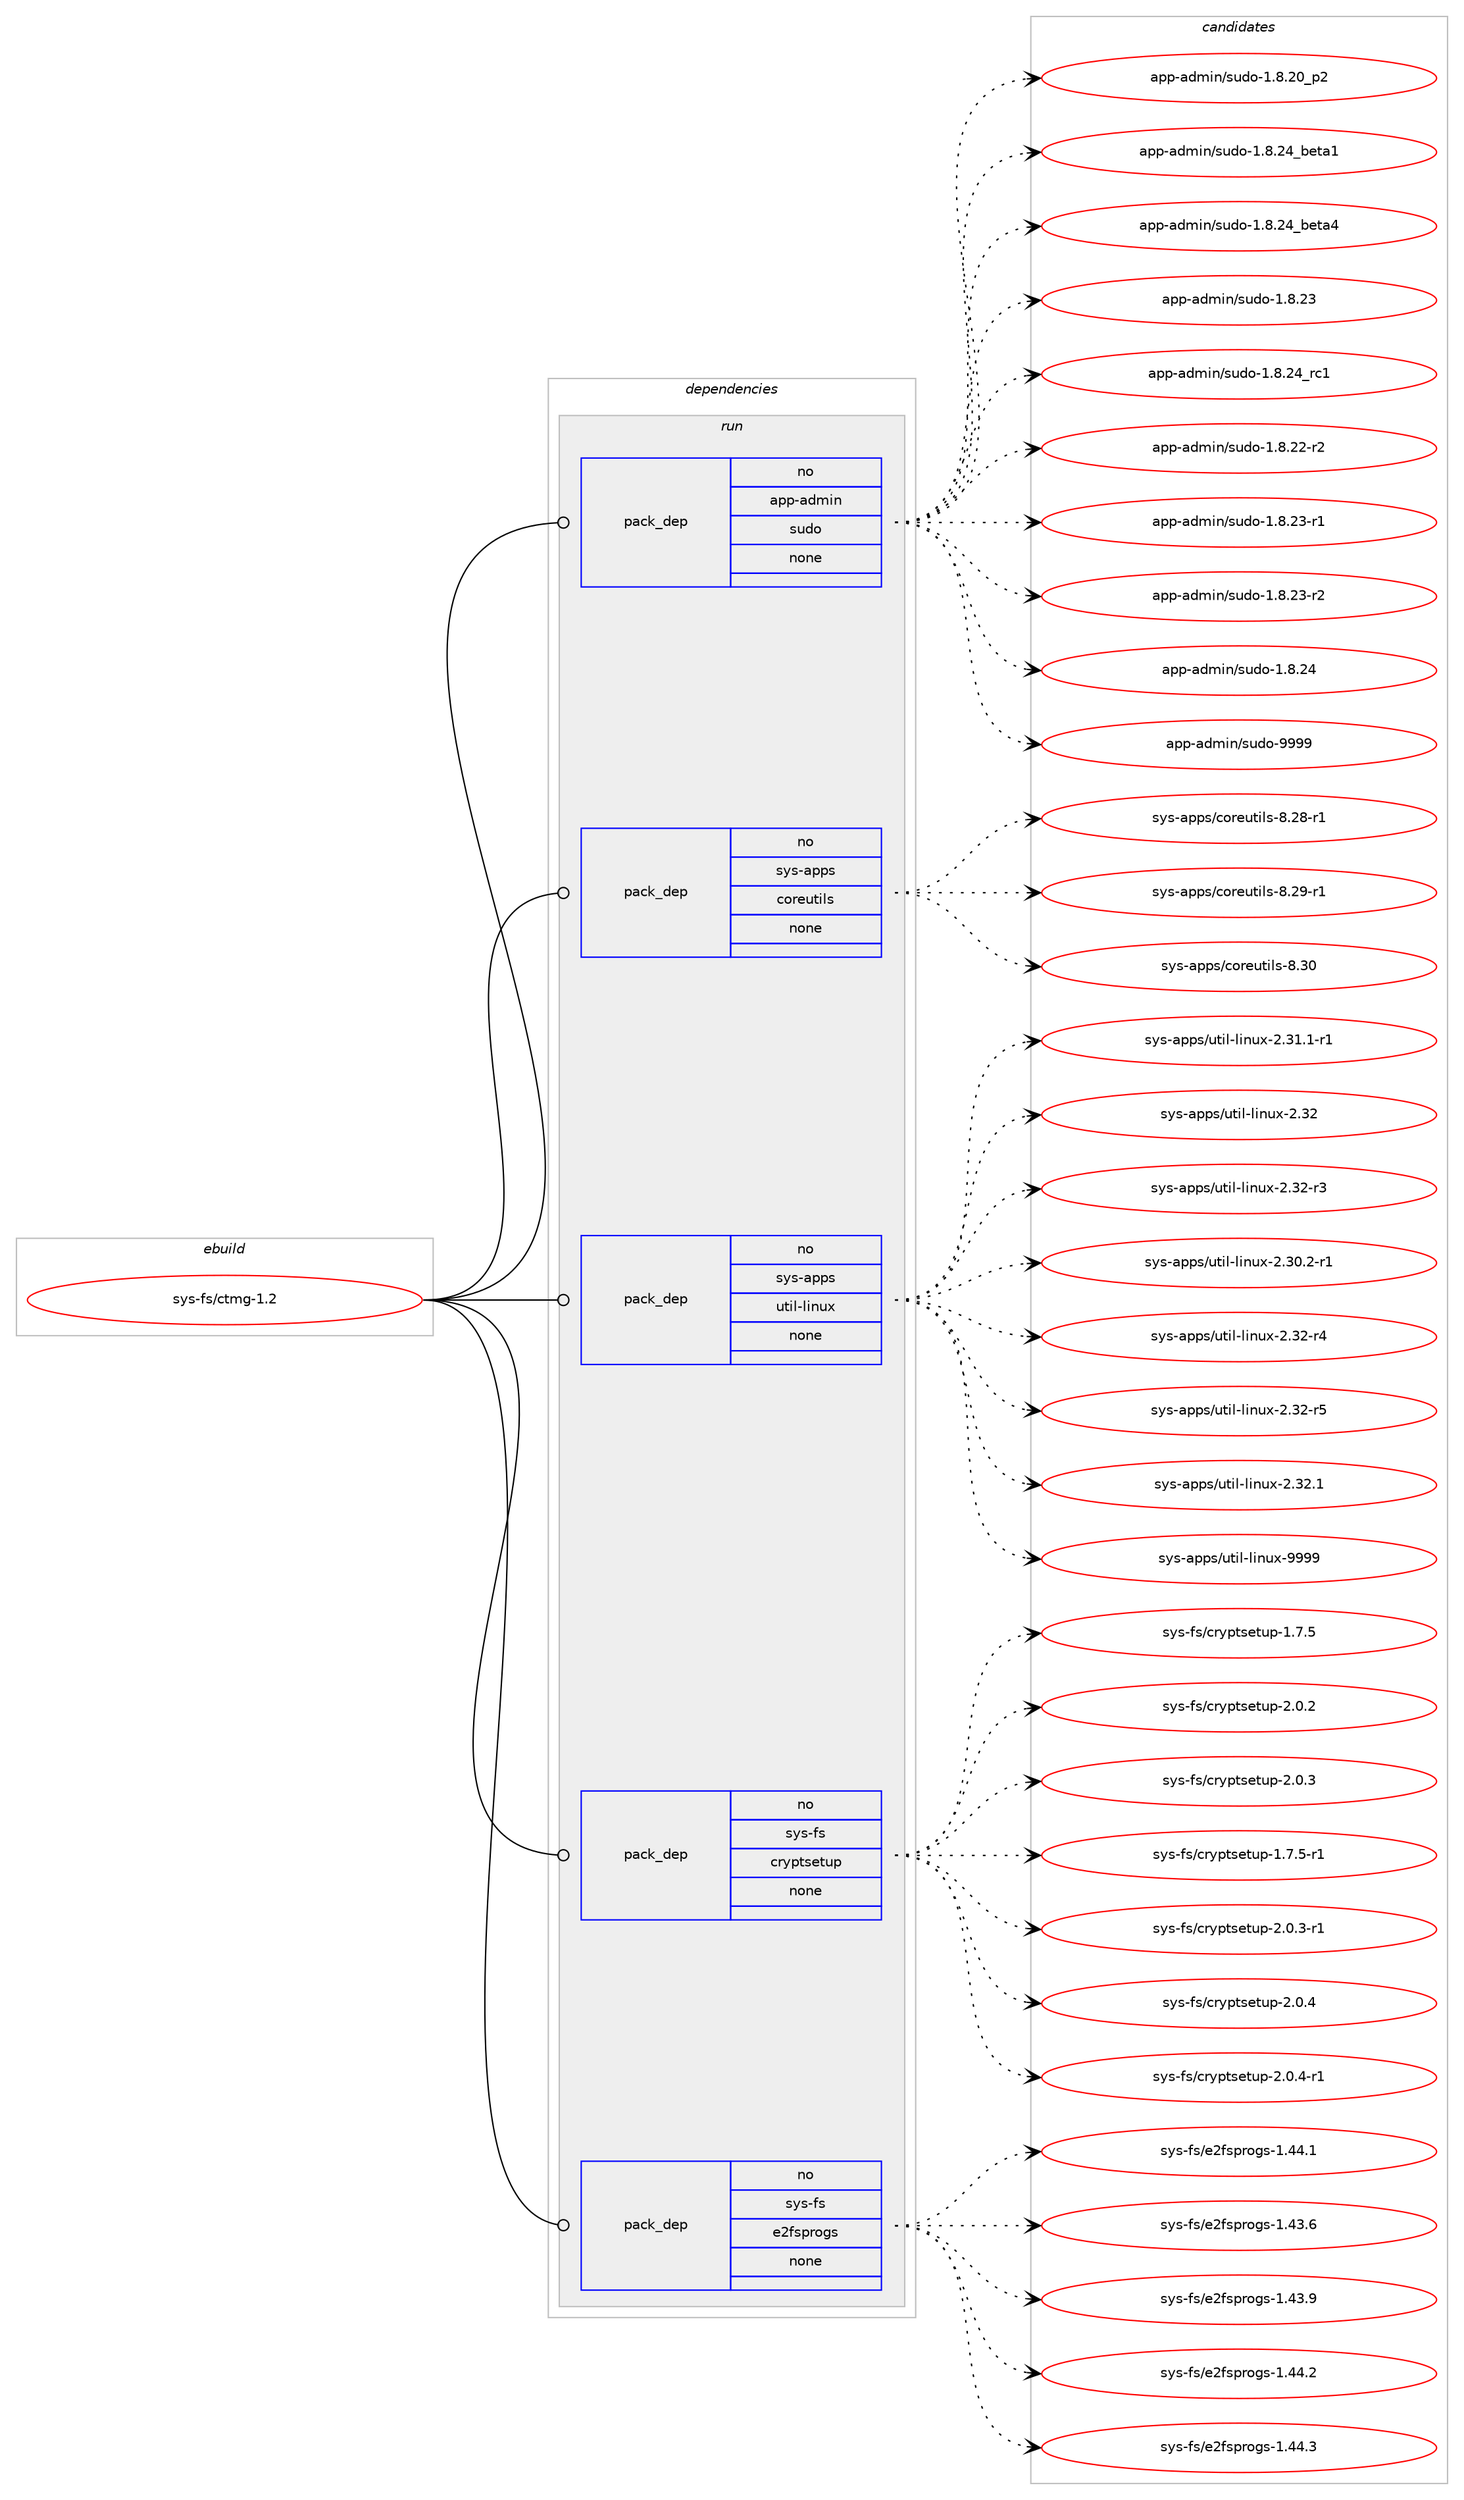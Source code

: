 digraph prolog {

# *************
# Graph options
# *************

newrank=true;
concentrate=true;
compound=true;
graph [rankdir=LR,fontname=Helvetica,fontsize=10,ranksep=1.5];#, ranksep=2.5, nodesep=0.2];
edge  [arrowhead=vee];
node  [fontname=Helvetica,fontsize=10];

# **********
# The ebuild
# **********

subgraph cluster_leftcol {
color=gray;
rank=same;
label=<<i>ebuild</i>>;
id [label="sys-fs/ctmg-1.2", color=red, width=4, href="../sys-fs/ctmg-1.2.svg"];
}

# ****************
# The dependencies
# ****************

subgraph cluster_midcol {
color=gray;
label=<<i>dependencies</i>>;
subgraph cluster_compile {
fillcolor="#eeeeee";
style=filled;
label=<<i>compile</i>>;
}
subgraph cluster_compileandrun {
fillcolor="#eeeeee";
style=filled;
label=<<i>compile and run</i>>;
}
subgraph cluster_run {
fillcolor="#eeeeee";
style=filled;
label=<<i>run</i>>;
subgraph pack908 {
dependency1189 [label=<<TABLE BORDER="0" CELLBORDER="1" CELLSPACING="0" CELLPADDING="4" WIDTH="220"><TR><TD ROWSPAN="6" CELLPADDING="30">pack_dep</TD></TR><TR><TD WIDTH="110">no</TD></TR><TR><TD>app-admin</TD></TR><TR><TD>sudo</TD></TR><TR><TD>none</TD></TR><TR><TD></TD></TR></TABLE>>, shape=none, color=blue];
}
id:e -> dependency1189:w [weight=20,style="solid",arrowhead="odot"];
subgraph pack909 {
dependency1190 [label=<<TABLE BORDER="0" CELLBORDER="1" CELLSPACING="0" CELLPADDING="4" WIDTH="220"><TR><TD ROWSPAN="6" CELLPADDING="30">pack_dep</TD></TR><TR><TD WIDTH="110">no</TD></TR><TR><TD>sys-apps</TD></TR><TR><TD>coreutils</TD></TR><TR><TD>none</TD></TR><TR><TD></TD></TR></TABLE>>, shape=none, color=blue];
}
id:e -> dependency1190:w [weight=20,style="solid",arrowhead="odot"];
subgraph pack910 {
dependency1191 [label=<<TABLE BORDER="0" CELLBORDER="1" CELLSPACING="0" CELLPADDING="4" WIDTH="220"><TR><TD ROWSPAN="6" CELLPADDING="30">pack_dep</TD></TR><TR><TD WIDTH="110">no</TD></TR><TR><TD>sys-apps</TD></TR><TR><TD>util-linux</TD></TR><TR><TD>none</TD></TR><TR><TD></TD></TR></TABLE>>, shape=none, color=blue];
}
id:e -> dependency1191:w [weight=20,style="solid",arrowhead="odot"];
subgraph pack911 {
dependency1192 [label=<<TABLE BORDER="0" CELLBORDER="1" CELLSPACING="0" CELLPADDING="4" WIDTH="220"><TR><TD ROWSPAN="6" CELLPADDING="30">pack_dep</TD></TR><TR><TD WIDTH="110">no</TD></TR><TR><TD>sys-fs</TD></TR><TR><TD>cryptsetup</TD></TR><TR><TD>none</TD></TR><TR><TD></TD></TR></TABLE>>, shape=none, color=blue];
}
id:e -> dependency1192:w [weight=20,style="solid",arrowhead="odot"];
subgraph pack912 {
dependency1193 [label=<<TABLE BORDER="0" CELLBORDER="1" CELLSPACING="0" CELLPADDING="4" WIDTH="220"><TR><TD ROWSPAN="6" CELLPADDING="30">pack_dep</TD></TR><TR><TD WIDTH="110">no</TD></TR><TR><TD>sys-fs</TD></TR><TR><TD>e2fsprogs</TD></TR><TR><TD>none</TD></TR><TR><TD></TD></TR></TABLE>>, shape=none, color=blue];
}
id:e -> dependency1193:w [weight=20,style="solid",arrowhead="odot"];
}
}

# **************
# The candidates
# **************

subgraph cluster_choices {
rank=same;
color=gray;
label=<<i>candidates</i>>;

subgraph choice908 {
color=black;
nodesep=1;
choice97112112459710010910511047115117100111454946564650489511250 [label="app-admin/sudo-1.8.20_p2", color=red, width=4,href="../app-admin/sudo-1.8.20_p2.svg"];
choice971121124597100109105110471151171001114549465646505295981011169749 [label="app-admin/sudo-1.8.24_beta1", color=red, width=4,href="../app-admin/sudo-1.8.24_beta1.svg"];
choice971121124597100109105110471151171001114549465646505295981011169752 [label="app-admin/sudo-1.8.24_beta4", color=red, width=4,href="../app-admin/sudo-1.8.24_beta4.svg"];
choice9711211245971001091051104711511710011145494656465051 [label="app-admin/sudo-1.8.23", color=red, width=4,href="../app-admin/sudo-1.8.23.svg"];
choice9711211245971001091051104711511710011145494656465052951149949 [label="app-admin/sudo-1.8.24_rc1", color=red, width=4,href="../app-admin/sudo-1.8.24_rc1.svg"];
choice97112112459710010910511047115117100111454946564650504511450 [label="app-admin/sudo-1.8.22-r2", color=red, width=4,href="../app-admin/sudo-1.8.22-r2.svg"];
choice97112112459710010910511047115117100111454946564650514511449 [label="app-admin/sudo-1.8.23-r1", color=red, width=4,href="../app-admin/sudo-1.8.23-r1.svg"];
choice97112112459710010910511047115117100111454946564650514511450 [label="app-admin/sudo-1.8.23-r2", color=red, width=4,href="../app-admin/sudo-1.8.23-r2.svg"];
choice9711211245971001091051104711511710011145494656465052 [label="app-admin/sudo-1.8.24", color=red, width=4,href="../app-admin/sudo-1.8.24.svg"];
choice971121124597100109105110471151171001114557575757 [label="app-admin/sudo-9999", color=red, width=4,href="../app-admin/sudo-9999.svg"];
dependency1189:e -> choice97112112459710010910511047115117100111454946564650489511250:w [style=dotted,weight="100"];
dependency1189:e -> choice971121124597100109105110471151171001114549465646505295981011169749:w [style=dotted,weight="100"];
dependency1189:e -> choice971121124597100109105110471151171001114549465646505295981011169752:w [style=dotted,weight="100"];
dependency1189:e -> choice9711211245971001091051104711511710011145494656465051:w [style=dotted,weight="100"];
dependency1189:e -> choice9711211245971001091051104711511710011145494656465052951149949:w [style=dotted,weight="100"];
dependency1189:e -> choice97112112459710010910511047115117100111454946564650504511450:w [style=dotted,weight="100"];
dependency1189:e -> choice97112112459710010910511047115117100111454946564650514511449:w [style=dotted,weight="100"];
dependency1189:e -> choice97112112459710010910511047115117100111454946564650514511450:w [style=dotted,weight="100"];
dependency1189:e -> choice9711211245971001091051104711511710011145494656465052:w [style=dotted,weight="100"];
dependency1189:e -> choice971121124597100109105110471151171001114557575757:w [style=dotted,weight="100"];
}
subgraph choice909 {
color=black;
nodesep=1;
choice1151211154597112112115479911111410111711610510811545564650564511449 [label="sys-apps/coreutils-8.28-r1", color=red, width=4,href="../sys-apps/coreutils-8.28-r1.svg"];
choice1151211154597112112115479911111410111711610510811545564650574511449 [label="sys-apps/coreutils-8.29-r1", color=red, width=4,href="../sys-apps/coreutils-8.29-r1.svg"];
choice115121115459711211211547991111141011171161051081154556465148 [label="sys-apps/coreutils-8.30", color=red, width=4,href="../sys-apps/coreutils-8.30.svg"];
dependency1190:e -> choice1151211154597112112115479911111410111711610510811545564650564511449:w [style=dotted,weight="100"];
dependency1190:e -> choice1151211154597112112115479911111410111711610510811545564650574511449:w [style=dotted,weight="100"];
dependency1190:e -> choice115121115459711211211547991111141011171161051081154556465148:w [style=dotted,weight="100"];
}
subgraph choice910 {
color=black;
nodesep=1;
choice11512111545971121121154711711610510845108105110117120455046514946494511449 [label="sys-apps/util-linux-2.31.1-r1", color=red, width=4,href="../sys-apps/util-linux-2.31.1-r1.svg"];
choice115121115459711211211547117116105108451081051101171204550465150 [label="sys-apps/util-linux-2.32", color=red, width=4,href="../sys-apps/util-linux-2.32.svg"];
choice1151211154597112112115471171161051084510810511011712045504651504511451 [label="sys-apps/util-linux-2.32-r3", color=red, width=4,href="../sys-apps/util-linux-2.32-r3.svg"];
choice11512111545971121121154711711610510845108105110117120455046514846504511449 [label="sys-apps/util-linux-2.30.2-r1", color=red, width=4,href="../sys-apps/util-linux-2.30.2-r1.svg"];
choice1151211154597112112115471171161051084510810511011712045504651504511452 [label="sys-apps/util-linux-2.32-r4", color=red, width=4,href="../sys-apps/util-linux-2.32-r4.svg"];
choice1151211154597112112115471171161051084510810511011712045504651504511453 [label="sys-apps/util-linux-2.32-r5", color=red, width=4,href="../sys-apps/util-linux-2.32-r5.svg"];
choice1151211154597112112115471171161051084510810511011712045504651504649 [label="sys-apps/util-linux-2.32.1", color=red, width=4,href="../sys-apps/util-linux-2.32.1.svg"];
choice115121115459711211211547117116105108451081051101171204557575757 [label="sys-apps/util-linux-9999", color=red, width=4,href="../sys-apps/util-linux-9999.svg"];
dependency1191:e -> choice11512111545971121121154711711610510845108105110117120455046514946494511449:w [style=dotted,weight="100"];
dependency1191:e -> choice115121115459711211211547117116105108451081051101171204550465150:w [style=dotted,weight="100"];
dependency1191:e -> choice1151211154597112112115471171161051084510810511011712045504651504511451:w [style=dotted,weight="100"];
dependency1191:e -> choice11512111545971121121154711711610510845108105110117120455046514846504511449:w [style=dotted,weight="100"];
dependency1191:e -> choice1151211154597112112115471171161051084510810511011712045504651504511452:w [style=dotted,weight="100"];
dependency1191:e -> choice1151211154597112112115471171161051084510810511011712045504651504511453:w [style=dotted,weight="100"];
dependency1191:e -> choice1151211154597112112115471171161051084510810511011712045504651504649:w [style=dotted,weight="100"];
dependency1191:e -> choice115121115459711211211547117116105108451081051101171204557575757:w [style=dotted,weight="100"];
}
subgraph choice911 {
color=black;
nodesep=1;
choice115121115451021154799114121112116115101116117112454946554653 [label="sys-fs/cryptsetup-1.7.5", color=red, width=4,href="../sys-fs/cryptsetup-1.7.5.svg"];
choice115121115451021154799114121112116115101116117112455046484650 [label="sys-fs/cryptsetup-2.0.2", color=red, width=4,href="../sys-fs/cryptsetup-2.0.2.svg"];
choice115121115451021154799114121112116115101116117112455046484651 [label="sys-fs/cryptsetup-2.0.3", color=red, width=4,href="../sys-fs/cryptsetup-2.0.3.svg"];
choice1151211154510211547991141211121161151011161171124549465546534511449 [label="sys-fs/cryptsetup-1.7.5-r1", color=red, width=4,href="../sys-fs/cryptsetup-1.7.5-r1.svg"];
choice1151211154510211547991141211121161151011161171124550464846514511449 [label="sys-fs/cryptsetup-2.0.3-r1", color=red, width=4,href="../sys-fs/cryptsetup-2.0.3-r1.svg"];
choice115121115451021154799114121112116115101116117112455046484652 [label="sys-fs/cryptsetup-2.0.4", color=red, width=4,href="../sys-fs/cryptsetup-2.0.4.svg"];
choice1151211154510211547991141211121161151011161171124550464846524511449 [label="sys-fs/cryptsetup-2.0.4-r1", color=red, width=4,href="../sys-fs/cryptsetup-2.0.4-r1.svg"];
dependency1192:e -> choice115121115451021154799114121112116115101116117112454946554653:w [style=dotted,weight="100"];
dependency1192:e -> choice115121115451021154799114121112116115101116117112455046484650:w [style=dotted,weight="100"];
dependency1192:e -> choice115121115451021154799114121112116115101116117112455046484651:w [style=dotted,weight="100"];
dependency1192:e -> choice1151211154510211547991141211121161151011161171124549465546534511449:w [style=dotted,weight="100"];
dependency1192:e -> choice1151211154510211547991141211121161151011161171124550464846514511449:w [style=dotted,weight="100"];
dependency1192:e -> choice115121115451021154799114121112116115101116117112455046484652:w [style=dotted,weight="100"];
dependency1192:e -> choice1151211154510211547991141211121161151011161171124550464846524511449:w [style=dotted,weight="100"];
}
subgraph choice912 {
color=black;
nodesep=1;
choice11512111545102115471015010211511211411110311545494652524649 [label="sys-fs/e2fsprogs-1.44.1", color=red, width=4,href="../sys-fs/e2fsprogs-1.44.1.svg"];
choice11512111545102115471015010211511211411110311545494652514654 [label="sys-fs/e2fsprogs-1.43.6", color=red, width=4,href="../sys-fs/e2fsprogs-1.43.6.svg"];
choice11512111545102115471015010211511211411110311545494652514657 [label="sys-fs/e2fsprogs-1.43.9", color=red, width=4,href="../sys-fs/e2fsprogs-1.43.9.svg"];
choice11512111545102115471015010211511211411110311545494652524650 [label="sys-fs/e2fsprogs-1.44.2", color=red, width=4,href="../sys-fs/e2fsprogs-1.44.2.svg"];
choice11512111545102115471015010211511211411110311545494652524651 [label="sys-fs/e2fsprogs-1.44.3", color=red, width=4,href="../sys-fs/e2fsprogs-1.44.3.svg"];
dependency1193:e -> choice11512111545102115471015010211511211411110311545494652524649:w [style=dotted,weight="100"];
dependency1193:e -> choice11512111545102115471015010211511211411110311545494652514654:w [style=dotted,weight="100"];
dependency1193:e -> choice11512111545102115471015010211511211411110311545494652514657:w [style=dotted,weight="100"];
dependency1193:e -> choice11512111545102115471015010211511211411110311545494652524650:w [style=dotted,weight="100"];
dependency1193:e -> choice11512111545102115471015010211511211411110311545494652524651:w [style=dotted,weight="100"];
}
}

}
